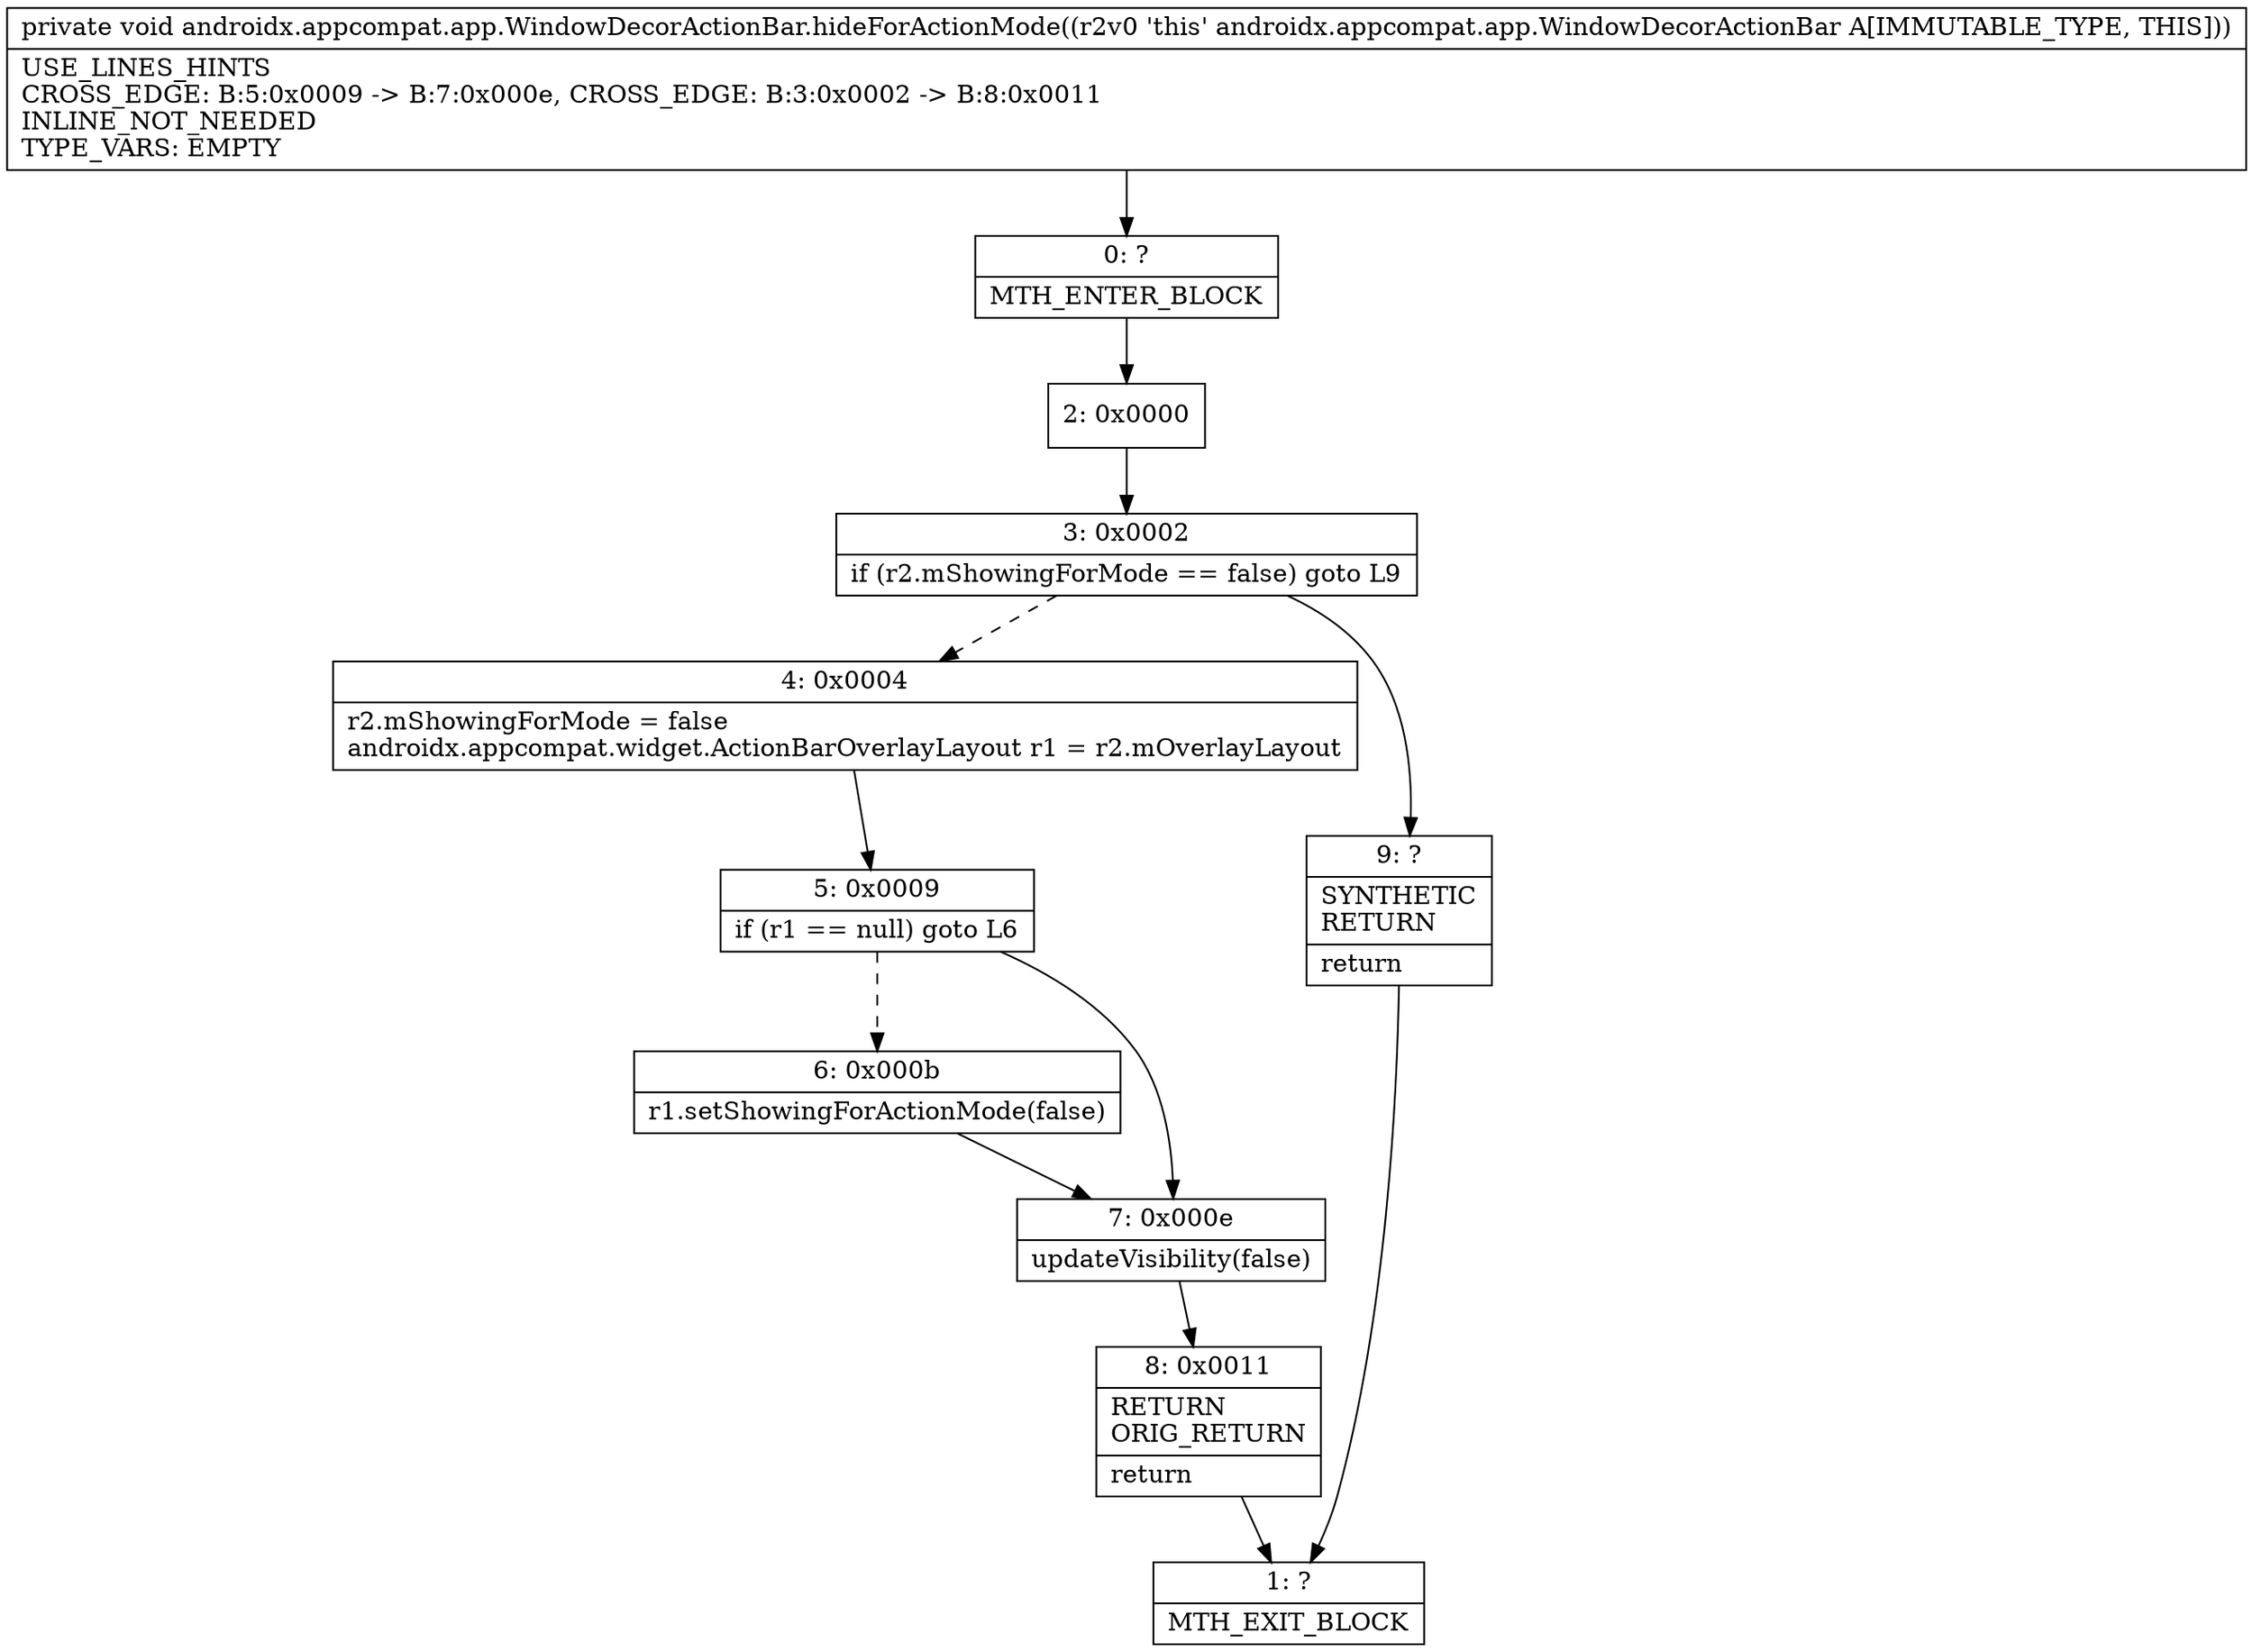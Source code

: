 digraph "CFG forandroidx.appcompat.app.WindowDecorActionBar.hideForActionMode()V" {
Node_0 [shape=record,label="{0\:\ ?|MTH_ENTER_BLOCK\l}"];
Node_2 [shape=record,label="{2\:\ 0x0000}"];
Node_3 [shape=record,label="{3\:\ 0x0002|if (r2.mShowingForMode == false) goto L9\l}"];
Node_4 [shape=record,label="{4\:\ 0x0004|r2.mShowingForMode = false\landroidx.appcompat.widget.ActionBarOverlayLayout r1 = r2.mOverlayLayout\l}"];
Node_5 [shape=record,label="{5\:\ 0x0009|if (r1 == null) goto L6\l}"];
Node_6 [shape=record,label="{6\:\ 0x000b|r1.setShowingForActionMode(false)\l}"];
Node_7 [shape=record,label="{7\:\ 0x000e|updateVisibility(false)\l}"];
Node_8 [shape=record,label="{8\:\ 0x0011|RETURN\lORIG_RETURN\l|return\l}"];
Node_1 [shape=record,label="{1\:\ ?|MTH_EXIT_BLOCK\l}"];
Node_9 [shape=record,label="{9\:\ ?|SYNTHETIC\lRETURN\l|return\l}"];
MethodNode[shape=record,label="{private void androidx.appcompat.app.WindowDecorActionBar.hideForActionMode((r2v0 'this' androidx.appcompat.app.WindowDecorActionBar A[IMMUTABLE_TYPE, THIS]))  | USE_LINES_HINTS\lCROSS_EDGE: B:5:0x0009 \-\> B:7:0x000e, CROSS_EDGE: B:3:0x0002 \-\> B:8:0x0011\lINLINE_NOT_NEEDED\lTYPE_VARS: EMPTY\l}"];
MethodNode -> Node_0;Node_0 -> Node_2;
Node_2 -> Node_3;
Node_3 -> Node_4[style=dashed];
Node_3 -> Node_9;
Node_4 -> Node_5;
Node_5 -> Node_6[style=dashed];
Node_5 -> Node_7;
Node_6 -> Node_7;
Node_7 -> Node_8;
Node_8 -> Node_1;
Node_9 -> Node_1;
}

